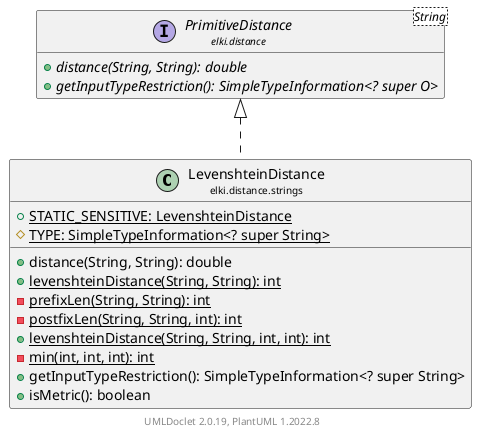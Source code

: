 @startuml
    remove .*\.(Instance|Par|Parameterizer|Factory)$
    set namespaceSeparator none
    hide empty fields
    hide empty methods

    class "<size:14>LevenshteinDistance\n<size:10>elki.distance.strings" as elki.distance.strings.LevenshteinDistance [[LevenshteinDistance.html]] {
        {static} +STATIC_SENSITIVE: LevenshteinDistance
        {static} #TYPE: SimpleTypeInformation<? super String>
        +distance(String, String): double
        {static} +levenshteinDistance(String, String): int
        {static} -prefixLen(String, String): int
        {static} -postfixLen(String, String, int): int
        {static} +levenshteinDistance(String, String, int, int): int
        {static} -min(int, int, int): int
        +getInputTypeRestriction(): SimpleTypeInformation<? super String>
        +isMetric(): boolean
    }

    interface "<size:14>PrimitiveDistance\n<size:10>elki.distance" as elki.distance.PrimitiveDistance<String> [[../PrimitiveDistance.html]] {
        {abstract} +distance(String, String): double
        {abstract} +getInputTypeRestriction(): SimpleTypeInformation<? super O>
    }
    class "<size:14>LevenshteinDistance.Par\n<size:10>elki.distance.strings" as elki.distance.strings.LevenshteinDistance.Par [[LevenshteinDistance.Par.html]]

    elki.distance.PrimitiveDistance <|.. elki.distance.strings.LevenshteinDistance
    elki.distance.strings.LevenshteinDistance +-- elki.distance.strings.LevenshteinDistance.Par

    center footer UMLDoclet 2.0.19, PlantUML 1.2022.8
@enduml
